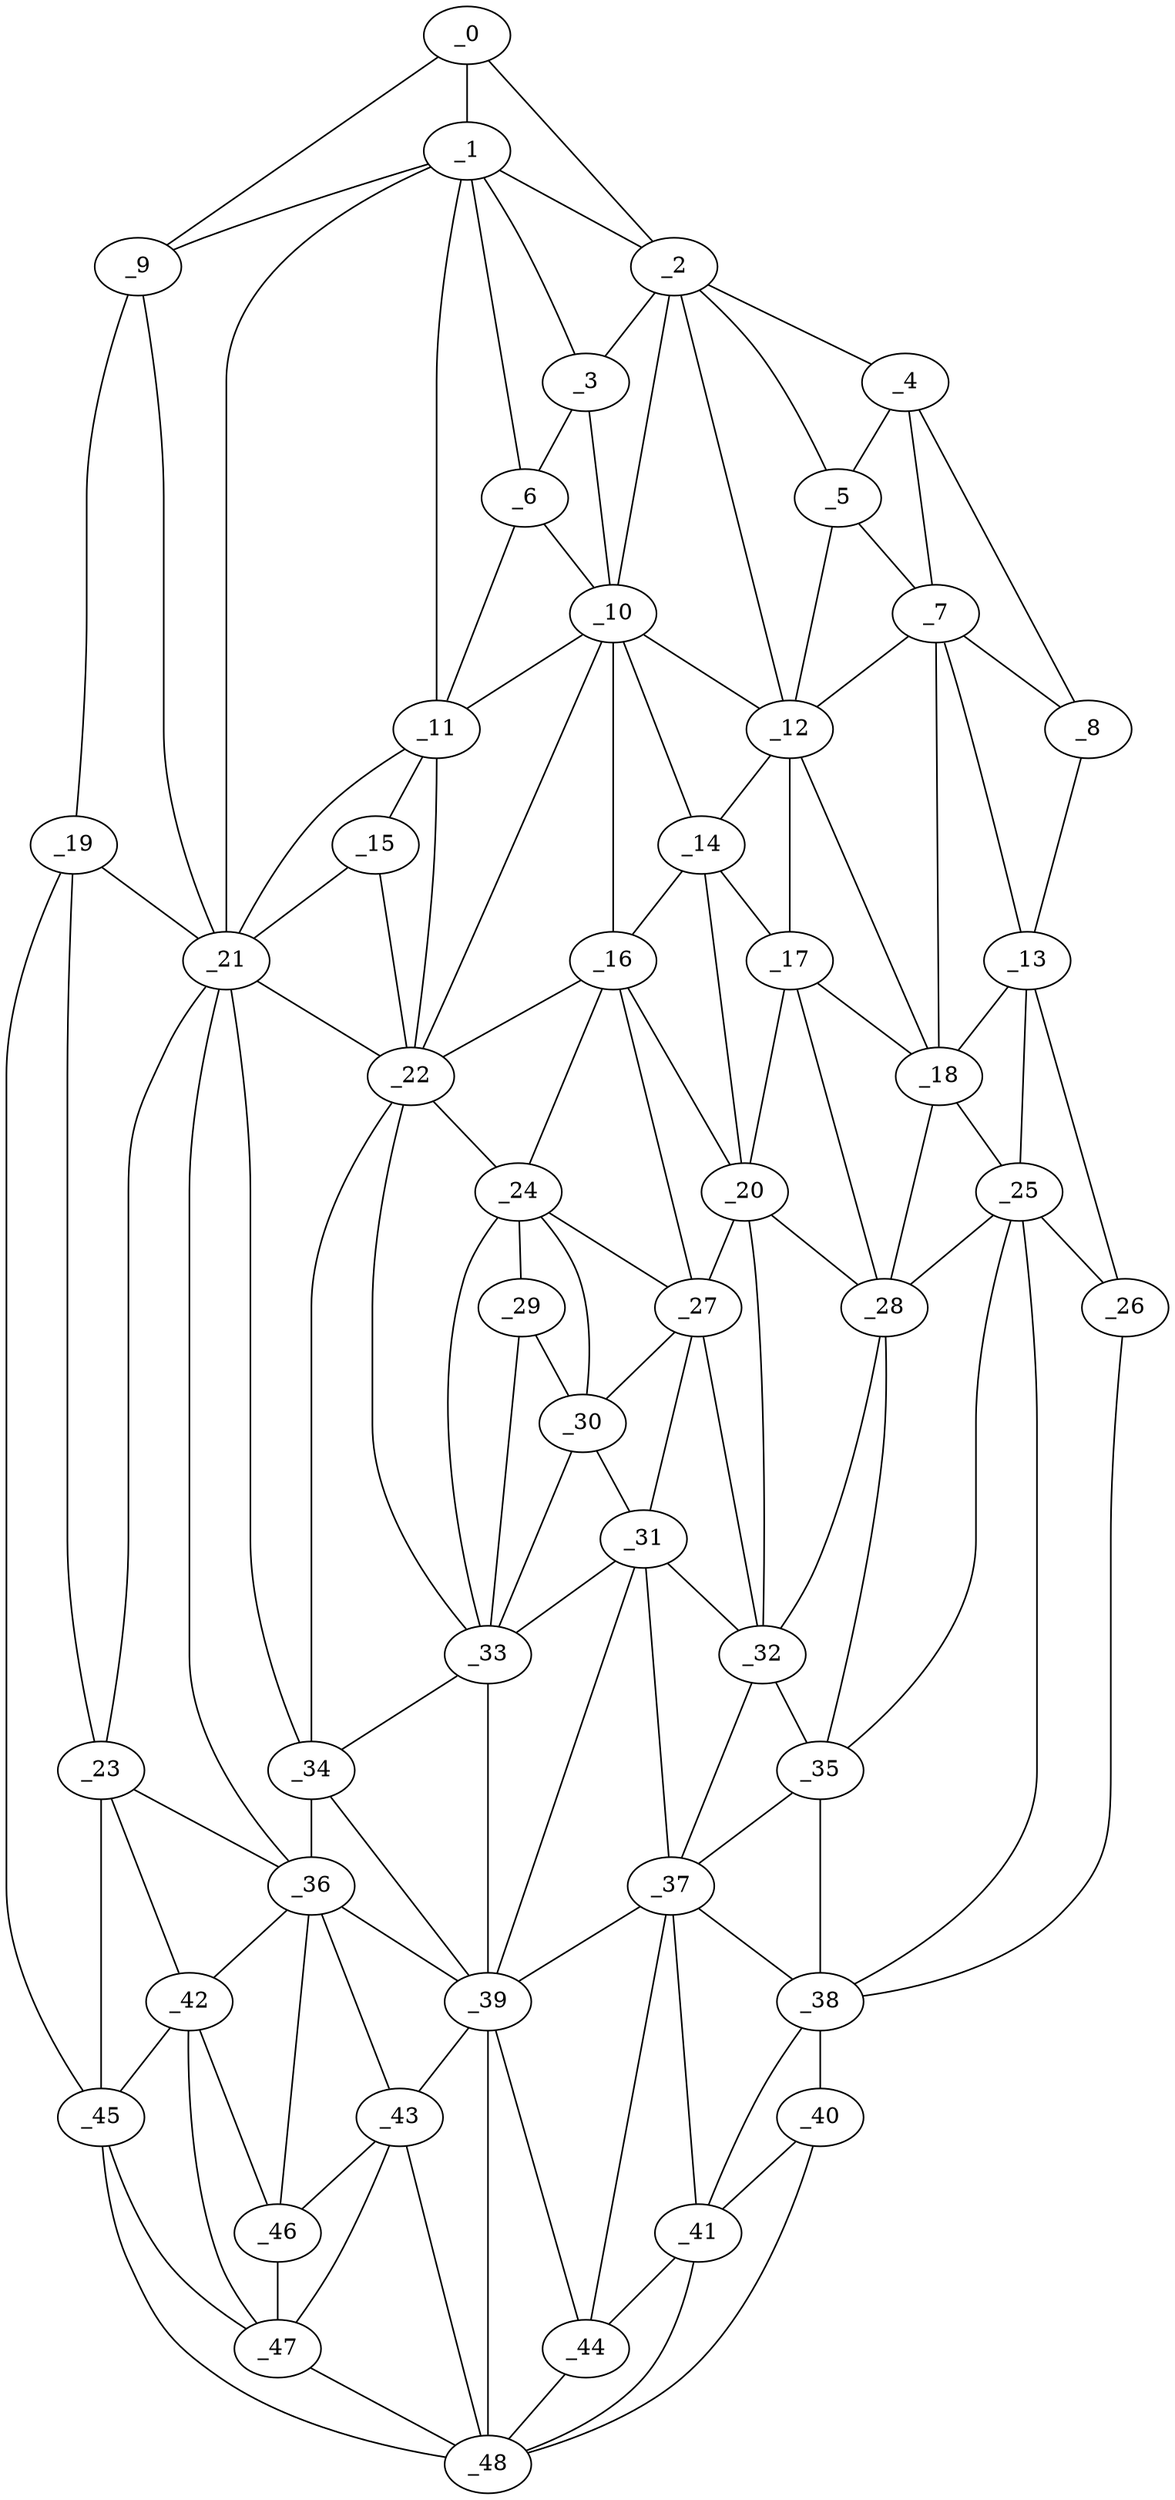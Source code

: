 graph "obj16__45.gxl" {
	_0	 [x=9,
		y=15];
	_1	 [x=12,
		y=24];
	_0 -- _1	 [valence=1];
	_2	 [x=14,
		y=92];
	_0 -- _2	 [valence=1];
	_9	 [x=31,
		y=5];
	_0 -- _9	 [valence=1];
	_1 -- _2	 [valence=2];
	_3	 [x=17,
		y=73];
	_1 -- _3	 [valence=2];
	_6	 [x=28,
		y=58];
	_1 -- _6	 [valence=2];
	_1 -- _9	 [valence=2];
	_11	 [x=35,
		y=53];
	_1 -- _11	 [valence=2];
	_21	 [x=52,
		y=39];
	_1 -- _21	 [valence=2];
	_2 -- _3	 [valence=2];
	_4	 [x=22,
		y=110];
	_2 -- _4	 [valence=1];
	_5	 [x=24,
		y=101];
	_2 -- _5	 [valence=2];
	_10	 [x=32,
		y=71];
	_2 -- _10	 [valence=2];
	_12	 [x=35,
		y=96];
	_2 -- _12	 [valence=2];
	_3 -- _6	 [valence=2];
	_3 -- _10	 [valence=2];
	_4 -- _5	 [valence=1];
	_7	 [x=29,
		y=110];
	_4 -- _7	 [valence=2];
	_8	 [x=30,
		y=121];
	_4 -- _8	 [valence=1];
	_5 -- _7	 [valence=2];
	_5 -- _12	 [valence=1];
	_6 -- _10	 [valence=1];
	_6 -- _11	 [valence=1];
	_7 -- _8	 [valence=2];
	_7 -- _12	 [valence=2];
	_13	 [x=43,
		y=123];
	_7 -- _13	 [valence=2];
	_18	 [x=47,
		y=106];
	_7 -- _18	 [valence=2];
	_8 -- _13	 [valence=1];
	_19	 [x=48,
		y=5];
	_9 -- _19	 [valence=1];
	_9 -- _21	 [valence=2];
	_10 -- _11	 [valence=2];
	_10 -- _12	 [valence=2];
	_14	 [x=44,
		y=89];
	_10 -- _14	 [valence=1];
	_16	 [x=46,
		y=77];
	_10 -- _16	 [valence=2];
	_22	 [x=52,
		y=58];
	_10 -- _22	 [valence=2];
	_15	 [x=45,
		y=51];
	_11 -- _15	 [valence=2];
	_11 -- _21	 [valence=2];
	_11 -- _22	 [valence=1];
	_12 -- _14	 [valence=2];
	_17	 [x=46,
		y=96];
	_12 -- _17	 [valence=2];
	_12 -- _18	 [valence=2];
	_13 -- _18	 [valence=2];
	_25	 [x=55,
		y=110];
	_13 -- _25	 [valence=2];
	_26	 [x=56,
		y=123];
	_13 -- _26	 [valence=1];
	_14 -- _16	 [valence=2];
	_14 -- _17	 [valence=1];
	_20	 [x=49,
		y=83];
	_14 -- _20	 [valence=1];
	_15 -- _21	 [valence=1];
	_15 -- _22	 [valence=2];
	_16 -- _20	 [valence=2];
	_16 -- _22	 [valence=2];
	_24	 [x=55,
		y=67];
	_16 -- _24	 [valence=2];
	_27	 [x=57,
		y=80];
	_16 -- _27	 [valence=2];
	_17 -- _18	 [valence=1];
	_17 -- _20	 [valence=2];
	_28	 [x=60,
		y=101];
	_17 -- _28	 [valence=1];
	_18 -- _25	 [valence=1];
	_18 -- _28	 [valence=2];
	_19 -- _21	 [valence=2];
	_23	 [x=54,
		y=9];
	_19 -- _23	 [valence=1];
	_45	 [x=103,
		y=16];
	_19 -- _45	 [valence=1];
	_20 -- _27	 [valence=1];
	_20 -- _28	 [valence=2];
	_32	 [x=67,
		y=89];
	_20 -- _32	 [valence=2];
	_21 -- _22	 [valence=1];
	_21 -- _23	 [valence=1];
	_34	 [x=73,
		y=59];
	_21 -- _34	 [valence=2];
	_36	 [x=85,
		y=45];
	_21 -- _36	 [valence=2];
	_22 -- _24	 [valence=1];
	_33	 [x=71,
		y=62];
	_22 -- _33	 [valence=1];
	_22 -- _34	 [valence=2];
	_23 -- _36	 [valence=2];
	_42	 [x=101,
		y=23];
	_23 -- _42	 [valence=1];
	_23 -- _45	 [valence=2];
	_24 -- _27	 [valence=1];
	_29	 [x=62,
		y=71];
	_24 -- _29	 [valence=2];
	_30	 [x=62,
		y=75];
	_24 -- _30	 [valence=2];
	_24 -- _33	 [valence=2];
	_25 -- _26	 [valence=2];
	_25 -- _28	 [valence=2];
	_35	 [x=74,
		y=96];
	_25 -- _35	 [valence=1];
	_38	 [x=91,
		y=116];
	_25 -- _38	 [valence=2];
	_26 -- _38	 [valence=1];
	_27 -- _30	 [valence=2];
	_31	 [x=65,
		y=84];
	_27 -- _31	 [valence=2];
	_27 -- _32	 [valence=2];
	_28 -- _32	 [valence=1];
	_28 -- _35	 [valence=2];
	_29 -- _30	 [valence=2];
	_29 -- _33	 [valence=1];
	_30 -- _31	 [valence=1];
	_30 -- _33	 [valence=2];
	_31 -- _32	 [valence=2];
	_31 -- _33	 [valence=1];
	_37	 [x=87,
		y=97];
	_31 -- _37	 [valence=2];
	_39	 [x=99,
		y=66];
	_31 -- _39	 [valence=2];
	_32 -- _35	 [valence=1];
	_32 -- _37	 [valence=2];
	_33 -- _34	 [valence=2];
	_33 -- _39	 [valence=2];
	_34 -- _36	 [valence=2];
	_34 -- _39	 [valence=1];
	_35 -- _37	 [valence=1];
	_35 -- _38	 [valence=2];
	_36 -- _39	 [valence=2];
	_36 -- _42	 [valence=1];
	_43	 [x=101,
		y=51];
	_36 -- _43	 [valence=2];
	_46	 [x=103,
		y=39];
	_36 -- _46	 [valence=2];
	_37 -- _38	 [valence=1];
	_37 -- _39	 [valence=2];
	_41	 [x=100,
		y=101];
	_37 -- _41	 [valence=2];
	_44	 [x=102,
		y=88];
	_37 -- _44	 [valence=1];
	_40	 [x=99,
		y=114];
	_38 -- _40	 [valence=1];
	_38 -- _41	 [valence=2];
	_39 -- _43	 [valence=2];
	_39 -- _44	 [valence=2];
	_48	 [x=119,
		y=72];
	_39 -- _48	 [valence=1];
	_40 -- _41	 [valence=2];
	_40 -- _48	 [valence=1];
	_41 -- _44	 [valence=2];
	_41 -- _48	 [valence=1];
	_42 -- _45	 [valence=2];
	_42 -- _46	 [valence=2];
	_47	 [x=110,
		y=44];
	_42 -- _47	 [valence=1];
	_43 -- _46	 [valence=2];
	_43 -- _47	 [valence=1];
	_43 -- _48	 [valence=2];
	_44 -- _48	 [valence=1];
	_45 -- _47	 [valence=2];
	_45 -- _48	 [valence=1];
	_46 -- _47	 [valence=2];
	_47 -- _48	 [valence=1];
}
